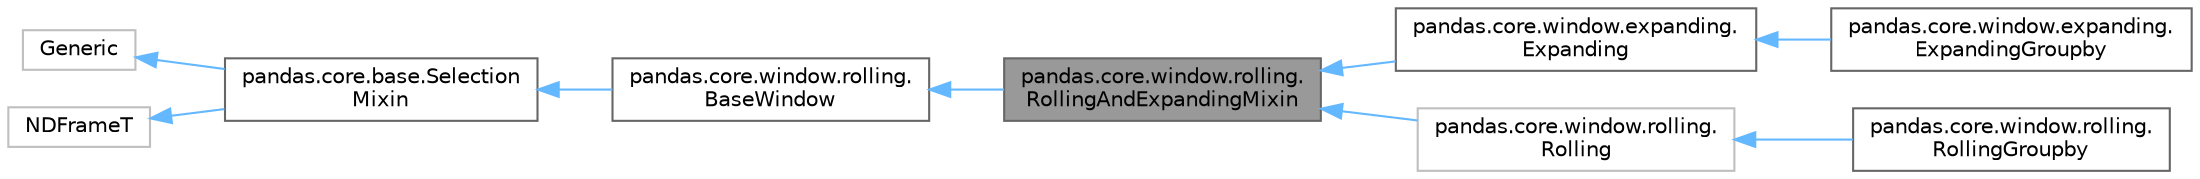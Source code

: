 digraph "pandas.core.window.rolling.RollingAndExpandingMixin"
{
 // LATEX_PDF_SIZE
  bgcolor="transparent";
  edge [fontname=Helvetica,fontsize=10,labelfontname=Helvetica,labelfontsize=10];
  node [fontname=Helvetica,fontsize=10,shape=box,height=0.2,width=0.4];
  rankdir="LR";
  Node1 [id="Node000001",label="pandas.core.window.rolling.\lRollingAndExpandingMixin",height=0.2,width=0.4,color="gray40", fillcolor="grey60", style="filled", fontcolor="black",tooltip=" "];
  Node2 -> Node1 [id="edge1_Node000001_Node000002",dir="back",color="steelblue1",style="solid",tooltip=" "];
  Node2 [id="Node000002",label="pandas.core.window.rolling.\lBaseWindow",height=0.2,width=0.4,color="gray40", fillcolor="white", style="filled",URL="$d3/d29/classpandas_1_1core_1_1window_1_1rolling_1_1BaseWindow.html",tooltip=" "];
  Node3 -> Node2 [id="edge2_Node000002_Node000003",dir="back",color="steelblue1",style="solid",tooltip=" "];
  Node3 [id="Node000003",label="pandas.core.base.Selection\lMixin",height=0.2,width=0.4,color="gray40", fillcolor="white", style="filled",URL="$d8/d8c/classpandas_1_1core_1_1base_1_1SelectionMixin.html",tooltip=" "];
  Node4 -> Node3 [id="edge3_Node000003_Node000004",dir="back",color="steelblue1",style="solid",tooltip=" "];
  Node4 [id="Node000004",label="Generic",height=0.2,width=0.4,color="grey75", fillcolor="white", style="filled",URL="$d7/d8b/classGeneric.html",tooltip=" "];
  Node5 -> Node3 [id="edge4_Node000003_Node000005",dir="back",color="steelblue1",style="solid",tooltip=" "];
  Node5 [id="Node000005",label="NDFrameT",height=0.2,width=0.4,color="grey75", fillcolor="white", style="filled",URL="$d9/ddf/classNDFrameT.html",tooltip=" "];
  Node1 -> Node6 [id="edge5_Node000001_Node000006",dir="back",color="steelblue1",style="solid",tooltip=" "];
  Node6 [id="Node000006",label="pandas.core.window.expanding.\lExpanding",height=0.2,width=0.4,color="gray40", fillcolor="white", style="filled",URL="$d5/d66/classpandas_1_1core_1_1window_1_1expanding_1_1Expanding.html",tooltip=" "];
  Node6 -> Node7 [id="edge6_Node000006_Node000007",dir="back",color="steelblue1",style="solid",tooltip=" "];
  Node7 [id="Node000007",label="pandas.core.window.expanding.\lExpandingGroupby",height=0.2,width=0.4,color="gray40", fillcolor="white", style="filled",URL="$d0/d0d/classpandas_1_1core_1_1window_1_1expanding_1_1ExpandingGroupby.html",tooltip=" "];
  Node1 -> Node8 [id="edge7_Node000001_Node000008",dir="back",color="steelblue1",style="solid",tooltip=" "];
  Node8 [id="Node000008",label="pandas.core.window.rolling.\lRolling",height=0.2,width=0.4,color="grey75", fillcolor="white", style="filled",URL="$d4/d14/classpandas_1_1core_1_1window_1_1rolling_1_1Rolling.html",tooltip=" "];
  Node8 -> Node9 [id="edge8_Node000008_Node000009",dir="back",color="steelblue1",style="solid",tooltip=" "];
  Node9 [id="Node000009",label="pandas.core.window.rolling.\lRollingGroupby",height=0.2,width=0.4,color="gray40", fillcolor="white", style="filled",URL="$db/d2d/classpandas_1_1core_1_1window_1_1rolling_1_1RollingGroupby.html",tooltip=" "];
}
